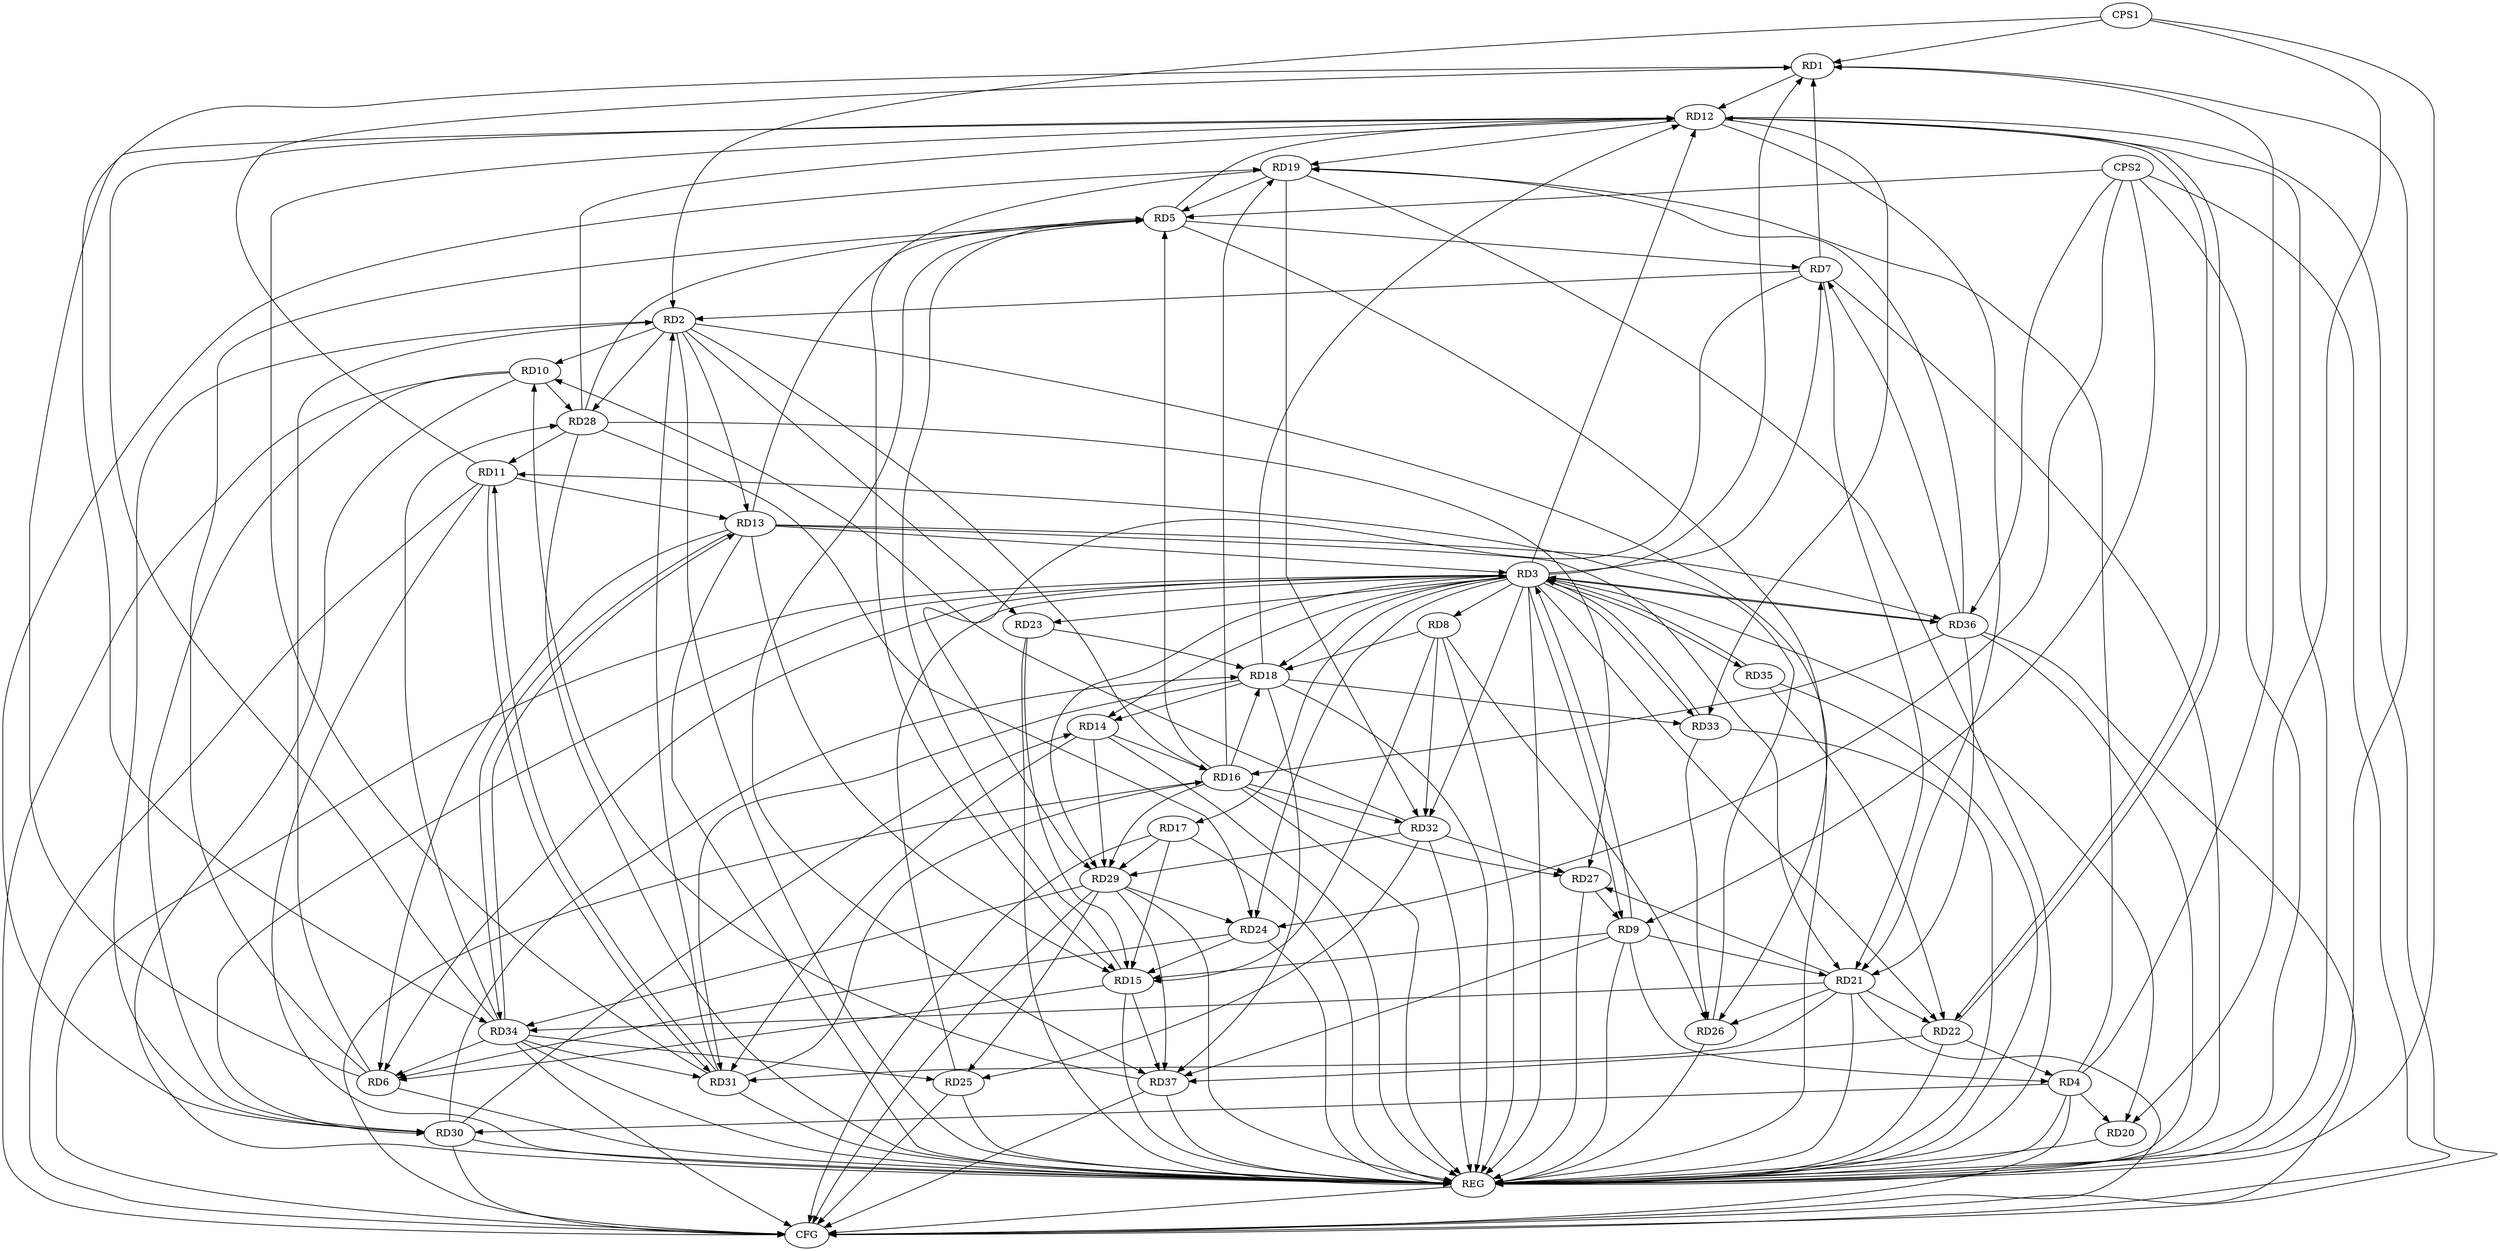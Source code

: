 strict digraph G {
  RD1 [ label="RD1" ];
  RD2 [ label="RD2" ];
  RD3 [ label="RD3" ];
  RD4 [ label="RD4" ];
  RD5 [ label="RD5" ];
  RD6 [ label="RD6" ];
  RD7 [ label="RD7" ];
  RD8 [ label="RD8" ];
  RD9 [ label="RD9" ];
  RD10 [ label="RD10" ];
  RD11 [ label="RD11" ];
  RD12 [ label="RD12" ];
  RD13 [ label="RD13" ];
  RD14 [ label="RD14" ];
  RD15 [ label="RD15" ];
  RD16 [ label="RD16" ];
  RD17 [ label="RD17" ];
  RD18 [ label="RD18" ];
  RD19 [ label="RD19" ];
  RD20 [ label="RD20" ];
  RD21 [ label="RD21" ];
  RD22 [ label="RD22" ];
  RD23 [ label="RD23" ];
  RD24 [ label="RD24" ];
  RD25 [ label="RD25" ];
  RD26 [ label="RD26" ];
  RD27 [ label="RD27" ];
  RD28 [ label="RD28" ];
  RD29 [ label="RD29" ];
  RD30 [ label="RD30" ];
  RD31 [ label="RD31" ];
  RD32 [ label="RD32" ];
  RD33 [ label="RD33" ];
  RD34 [ label="RD34" ];
  RD35 [ label="RD35" ];
  RD36 [ label="RD36" ];
  RD37 [ label="RD37" ];
  CPS1 [ label="CPS1" ];
  CPS2 [ label="CPS2" ];
  REG [ label="REG" ];
  CFG [ label="CFG" ];
  RD4 -> RD1;
  RD7 -> RD1;
  RD11 -> RD1;
  RD1 -> RD12;
  RD1 -> RD34;
  RD6 -> RD2;
  RD7 -> RD2;
  RD2 -> RD10;
  RD2 -> RD13;
  RD2 -> RD16;
  RD2 -> RD23;
  RD2 -> RD26;
  RD2 -> RD28;
  RD2 -> RD30;
  RD31 -> RD2;
  RD3 -> RD6;
  RD3 -> RD7;
  RD9 -> RD3;
  RD3 -> RD12;
  RD13 -> RD3;
  RD3 -> RD22;
  RD3 -> RD23;
  RD3 -> RD24;
  RD25 -> RD3;
  RD3 -> RD32;
  RD3 -> RD33;
  RD33 -> RD3;
  RD35 -> RD3;
  RD36 -> RD3;
  RD9 -> RD4;
  RD4 -> RD19;
  RD4 -> RD20;
  RD22 -> RD4;
  RD4 -> RD30;
  RD6 -> RD5;
  RD5 -> RD7;
  RD5 -> RD12;
  RD13 -> RD5;
  RD15 -> RD5;
  RD16 -> RD5;
  RD19 -> RD5;
  RD28 -> RD5;
  RD5 -> RD37;
  RD6 -> RD12;
  RD13 -> RD6;
  RD15 -> RD6;
  RD24 -> RD6;
  RD34 -> RD6;
  RD7 -> RD21;
  RD7 -> RD29;
  RD36 -> RD7;
  RD8 -> RD15;
  RD8 -> RD18;
  RD8 -> RD26;
  RD8 -> RD32;
  RD9 -> RD15;
  RD9 -> RD21;
  RD27 -> RD9;
  RD9 -> RD37;
  RD10 -> RD28;
  RD10 -> RD30;
  RD32 -> RD10;
  RD37 -> RD10;
  RD11 -> RD13;
  RD26 -> RD11;
  RD28 -> RD11;
  RD11 -> RD31;
  RD31 -> RD11;
  RD18 -> RD12;
  RD12 -> RD19;
  RD12 -> RD21;
  RD12 -> RD22;
  RD22 -> RD12;
  RD28 -> RD12;
  RD31 -> RD12;
  RD12 -> RD33;
  RD34 -> RD12;
  RD13 -> RD15;
  RD13 -> RD21;
  RD13 -> RD34;
  RD34 -> RD13;
  RD13 -> RD36;
  RD14 -> RD16;
  RD18 -> RD14;
  RD14 -> RD29;
  RD30 -> RD14;
  RD14 -> RD31;
  RD17 -> RD15;
  RD19 -> RD15;
  RD23 -> RD15;
  RD24 -> RD15;
  RD15 -> RD37;
  RD16 -> RD18;
  RD16 -> RD19;
  RD16 -> RD27;
  RD16 -> RD29;
  RD31 -> RD16;
  RD16 -> RD32;
  RD36 -> RD16;
  RD17 -> RD29;
  RD23 -> RD18;
  RD30 -> RD18;
  RD18 -> RD31;
  RD18 -> RD33;
  RD18 -> RD37;
  RD30 -> RD19;
  RD19 -> RD32;
  RD36 -> RD19;
  RD21 -> RD22;
  RD21 -> RD26;
  RD21 -> RD27;
  RD21 -> RD31;
  RD21 -> RD34;
  RD36 -> RD21;
  RD35 -> RD22;
  RD22 -> RD37;
  RD28 -> RD24;
  RD29 -> RD24;
  RD29 -> RD25;
  RD32 -> RD25;
  RD34 -> RD25;
  RD33 -> RD26;
  RD28 -> RD27;
  RD32 -> RD27;
  RD34 -> RD28;
  RD32 -> RD29;
  RD29 -> RD34;
  RD29 -> RD37;
  RD34 -> RD31;
  CPS1 -> RD20;
  CPS1 -> RD1;
  CPS1 -> RD2;
  CPS2 -> RD9;
  CPS2 -> RD24;
  CPS2 -> RD5;
  CPS2 -> RD36;
  RD1 -> REG;
  RD2 -> REG;
  RD3 -> REG;
  RD4 -> REG;
  RD5 -> REG;
  RD6 -> REG;
  RD7 -> REG;
  RD8 -> REG;
  RD9 -> REG;
  RD10 -> REG;
  RD11 -> REG;
  RD12 -> REG;
  RD13 -> REG;
  RD14 -> REG;
  RD15 -> REG;
  RD16 -> REG;
  RD17 -> REG;
  RD18 -> REG;
  RD19 -> REG;
  RD20 -> REG;
  RD21 -> REG;
  RD22 -> REG;
  RD23 -> REG;
  RD24 -> REG;
  RD25 -> REG;
  RD26 -> REG;
  RD27 -> REG;
  RD28 -> REG;
  RD29 -> REG;
  RD30 -> REG;
  RD31 -> REG;
  RD32 -> REG;
  RD33 -> REG;
  RD34 -> REG;
  RD35 -> REG;
  RD36 -> REG;
  RD37 -> REG;
  CPS1 -> REG;
  CPS2 -> REG;
  RD34 -> CFG;
  RD29 -> CFG;
  RD16 -> CFG;
  RD4 -> CFG;
  RD37 -> CFG;
  RD30 -> CFG;
  RD11 -> CFG;
  RD21 -> CFG;
  CPS2 -> CFG;
  RD3 -> CFG;
  RD25 -> CFG;
  RD10 -> CFG;
  RD17 -> CFG;
  RD36 -> CFG;
  RD12 -> CFG;
  REG -> CFG;
  RD3 -> RD14;
  RD3 -> RD20;
  RD3 -> RD9;
  RD3 -> RD18;
  RD3 -> RD36;
  RD3 -> RD29;
  RD3 -> RD8;
  RD3 -> RD1;
  RD3 -> RD17;
  RD3 -> RD35;
  RD3 -> RD30;
}
